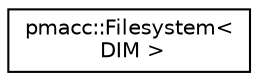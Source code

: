 digraph "Graphical Class Hierarchy"
{
 // LATEX_PDF_SIZE
  edge [fontname="Helvetica",fontsize="10",labelfontname="Helvetica",labelfontsize="10"];
  node [fontname="Helvetica",fontsize="10",shape=record];
  rankdir="LR";
  Node0 [label="pmacc::Filesystem\<\l DIM \>",height=0.2,width=0.4,color="black", fillcolor="white", style="filled",URL="$classpmacc_1_1_filesystem.html",tooltip="Singleton class providing common filesystem operations."];
}
